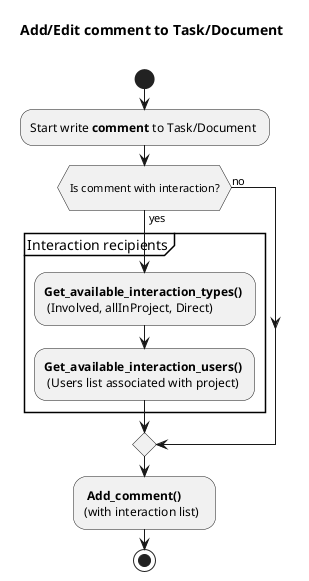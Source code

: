 @startuml
title Add/Edit comment to Task/Document \n

start

:Start write **comment** to Task/Document ;

if (\nIs comment with interaction?\n) then (yes)
partition Interaction recipients {
    :**Get_available_interaction_types()** \n (Involved, allInProject, Direct);
    :**Get_available_interaction_users()** \n (Users list associated with project);
}

else (no)

endif

    : **Add_comment()** \n(with interaction list)  ;

'partition "Backend" {
'    if (\nIs comment with interaction?\n) then (yes)
'    else (no)
'        :Find_related_interactions_to_ping;
'        note right: With message note:\n Added a comment\n in 'Document/Task'\n -where you were active in last X datetime \n -where you were active in last Y interaction. \n **X/Y from config files**
'    endif
'        :Add_new_interactions;
'
'
'    repeat
'        :Add_new_notification;
'    repeat while ( more interaction? \n (multi interactions in one comment \n or interaction with group)) is (yes)
'}
stop

@enduml